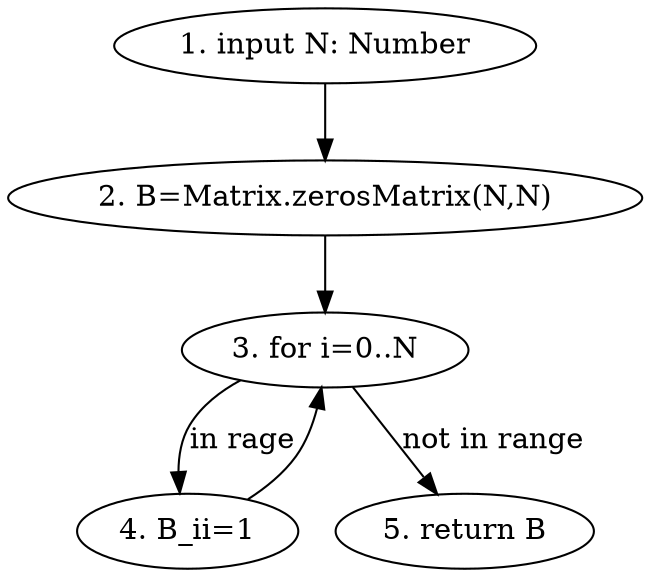 digraph G {
   INP [label="1. input N: Number"]
   SET1 [label="2. B=Matrix.zerosMatrix(N,N)"]
   FOR [label="3. for i=0..N"]
   SET2 [label="4. B_ii=1"]
   RET [label="5. return B"]
   
   INP -> SET1
   SET1 -> FOR
   FOR -> SET2 [label="in rage"]
   FOR -> RET  [label="not in range"]
   SET2 -> FOR 
}